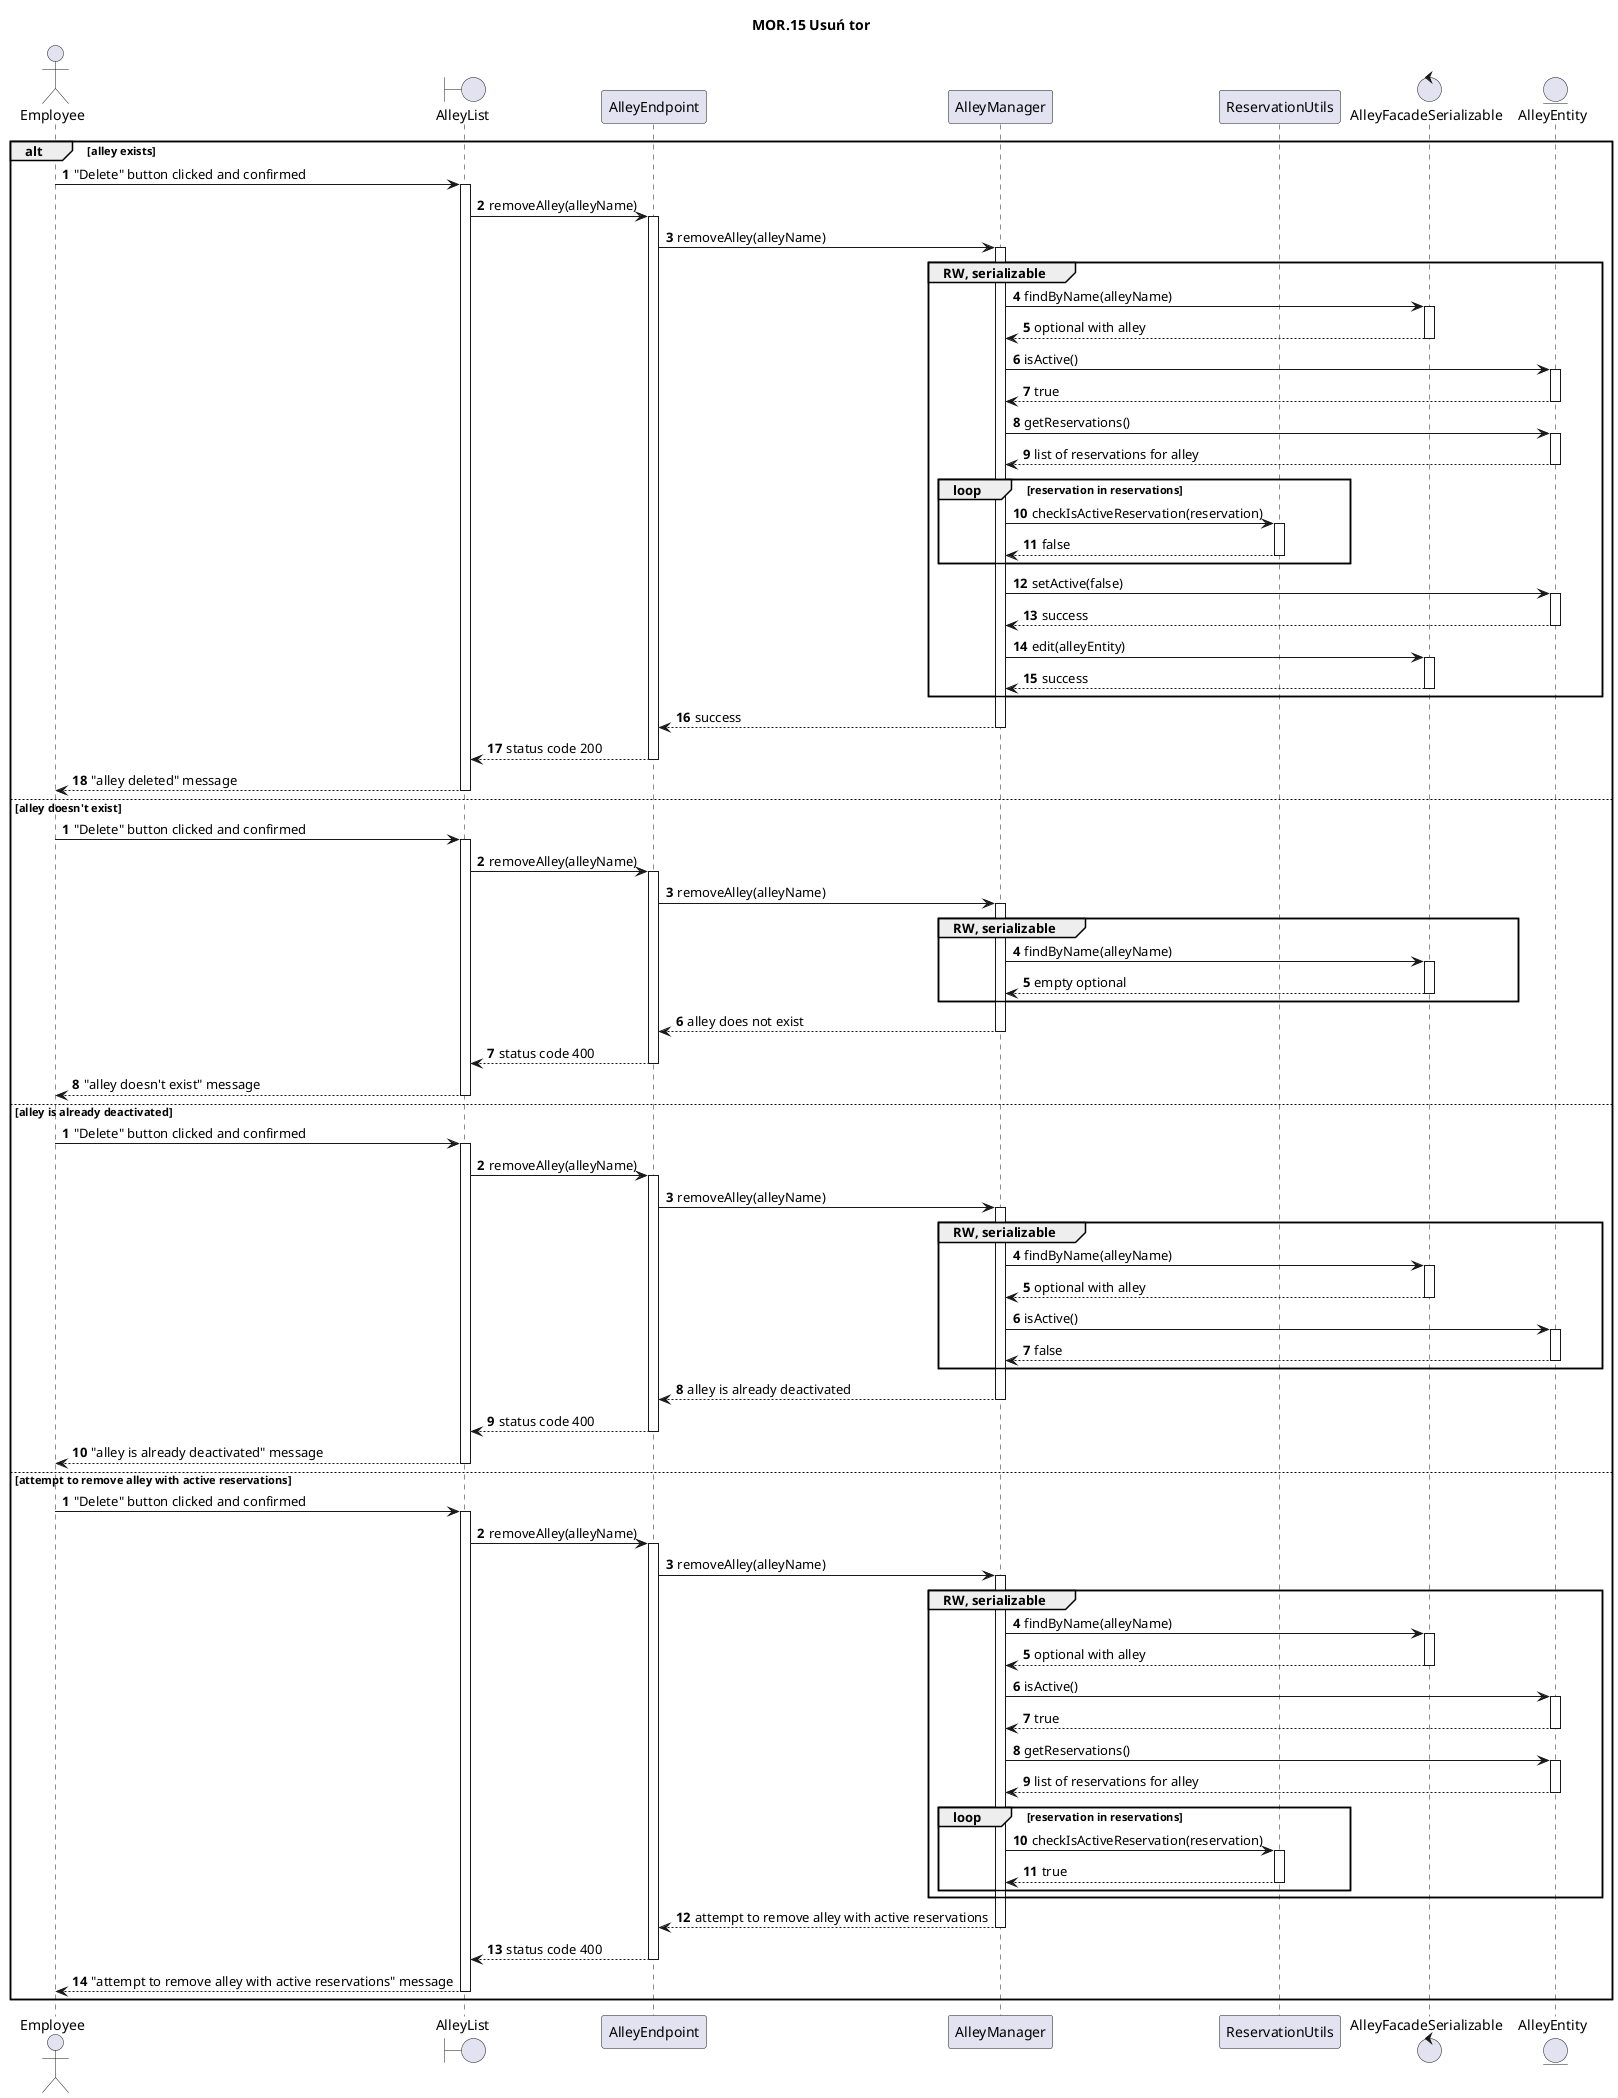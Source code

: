 @startuml
title MOR.15 Usuń tor
autoactivate on
actor Employee
boundary AlleyList
participant AlleyEndpoint
participant AlleyManager
participant ReservationUtils
control AlleyFacadeSerializable as AlleyFacade
entity AlleyEntity
alt alley exists
autonumber
    Employee -> AlleyList: "Delete" button clicked and confirmed
        AlleyList -> AlleyEndpoint: removeAlley(alleyName)
                AlleyEndpoint -> AlleyManager: removeAlley(alleyName)
                group RW, serializable
                    AlleyManager -> AlleyFacade: findByName(alleyName)
                    return optional with alley
                    AlleyManager -> AlleyEntity: isActive()
                    return true
                    AlleyManager -> AlleyEntity: getReservations()
                    return list of reservations for alley
                    loop reservation in reservations
                        AlleyManager -> ReservationUtils: checkIsActiveReservation(reservation)
                        return false
                    end
                    AlleyManager -> AlleyEntity: setActive(false)
                    return success
                    AlleyManager -> AlleyFacade: edit(alleyEntity)
                    return success
                    end
                 return success
        return status code 200
     return "alley deleted" message
else alley doesn't exist
autonumber
    Employee -> AlleyList: "Delete" button clicked and confirmed
        AlleyList -> AlleyEndpoint: removeAlley(alleyName)
                AlleyEndpoint -> AlleyManager: removeAlley(alleyName)
                group RW, serializable
                    AlleyManager -> AlleyFacade: findByName(alleyName)
                    return empty optional
                    end
                 return alley does not exist
        return status code 400
     return "alley doesn't exist" message
else alley is already deactivated
autonumber
Employee -> AlleyList: "Delete" button clicked and confirmed
        AlleyList -> AlleyEndpoint: removeAlley(alleyName)
                AlleyEndpoint -> AlleyManager: removeAlley(alleyName)
                group RW, serializable
                    AlleyManager -> AlleyFacade: findByName(alleyName)
                    return optional with alley
                    AlleyManager -> AlleyEntity: isActive()
                    return false
                    end
                 return alley is already deactivated
        return status code 400
     return "alley is already deactivated" message
else attempt to remove alley with active reservations
autonumber
 Employee -> AlleyList: "Delete" button clicked and confirmed
        AlleyList -> AlleyEndpoint: removeAlley(alleyName)
                AlleyEndpoint -> AlleyManager: removeAlley(alleyName)
                group RW, serializable
                    AlleyManager -> AlleyFacade: findByName(alleyName)
                    return optional with alley
                    AlleyManager -> AlleyEntity: isActive()
                    return true
                    AlleyManager -> AlleyEntity: getReservations()
                    return list of reservations for alley
                    loop reservation in reservations
                        AlleyManager -> ReservationUtils: checkIsActiveReservation(reservation)
                        return true
                    end
                    end
                 return attempt to remove alley with active reservations
        return status code 400
     return "attempt to remove alley with active reservations" message
end
@enduml